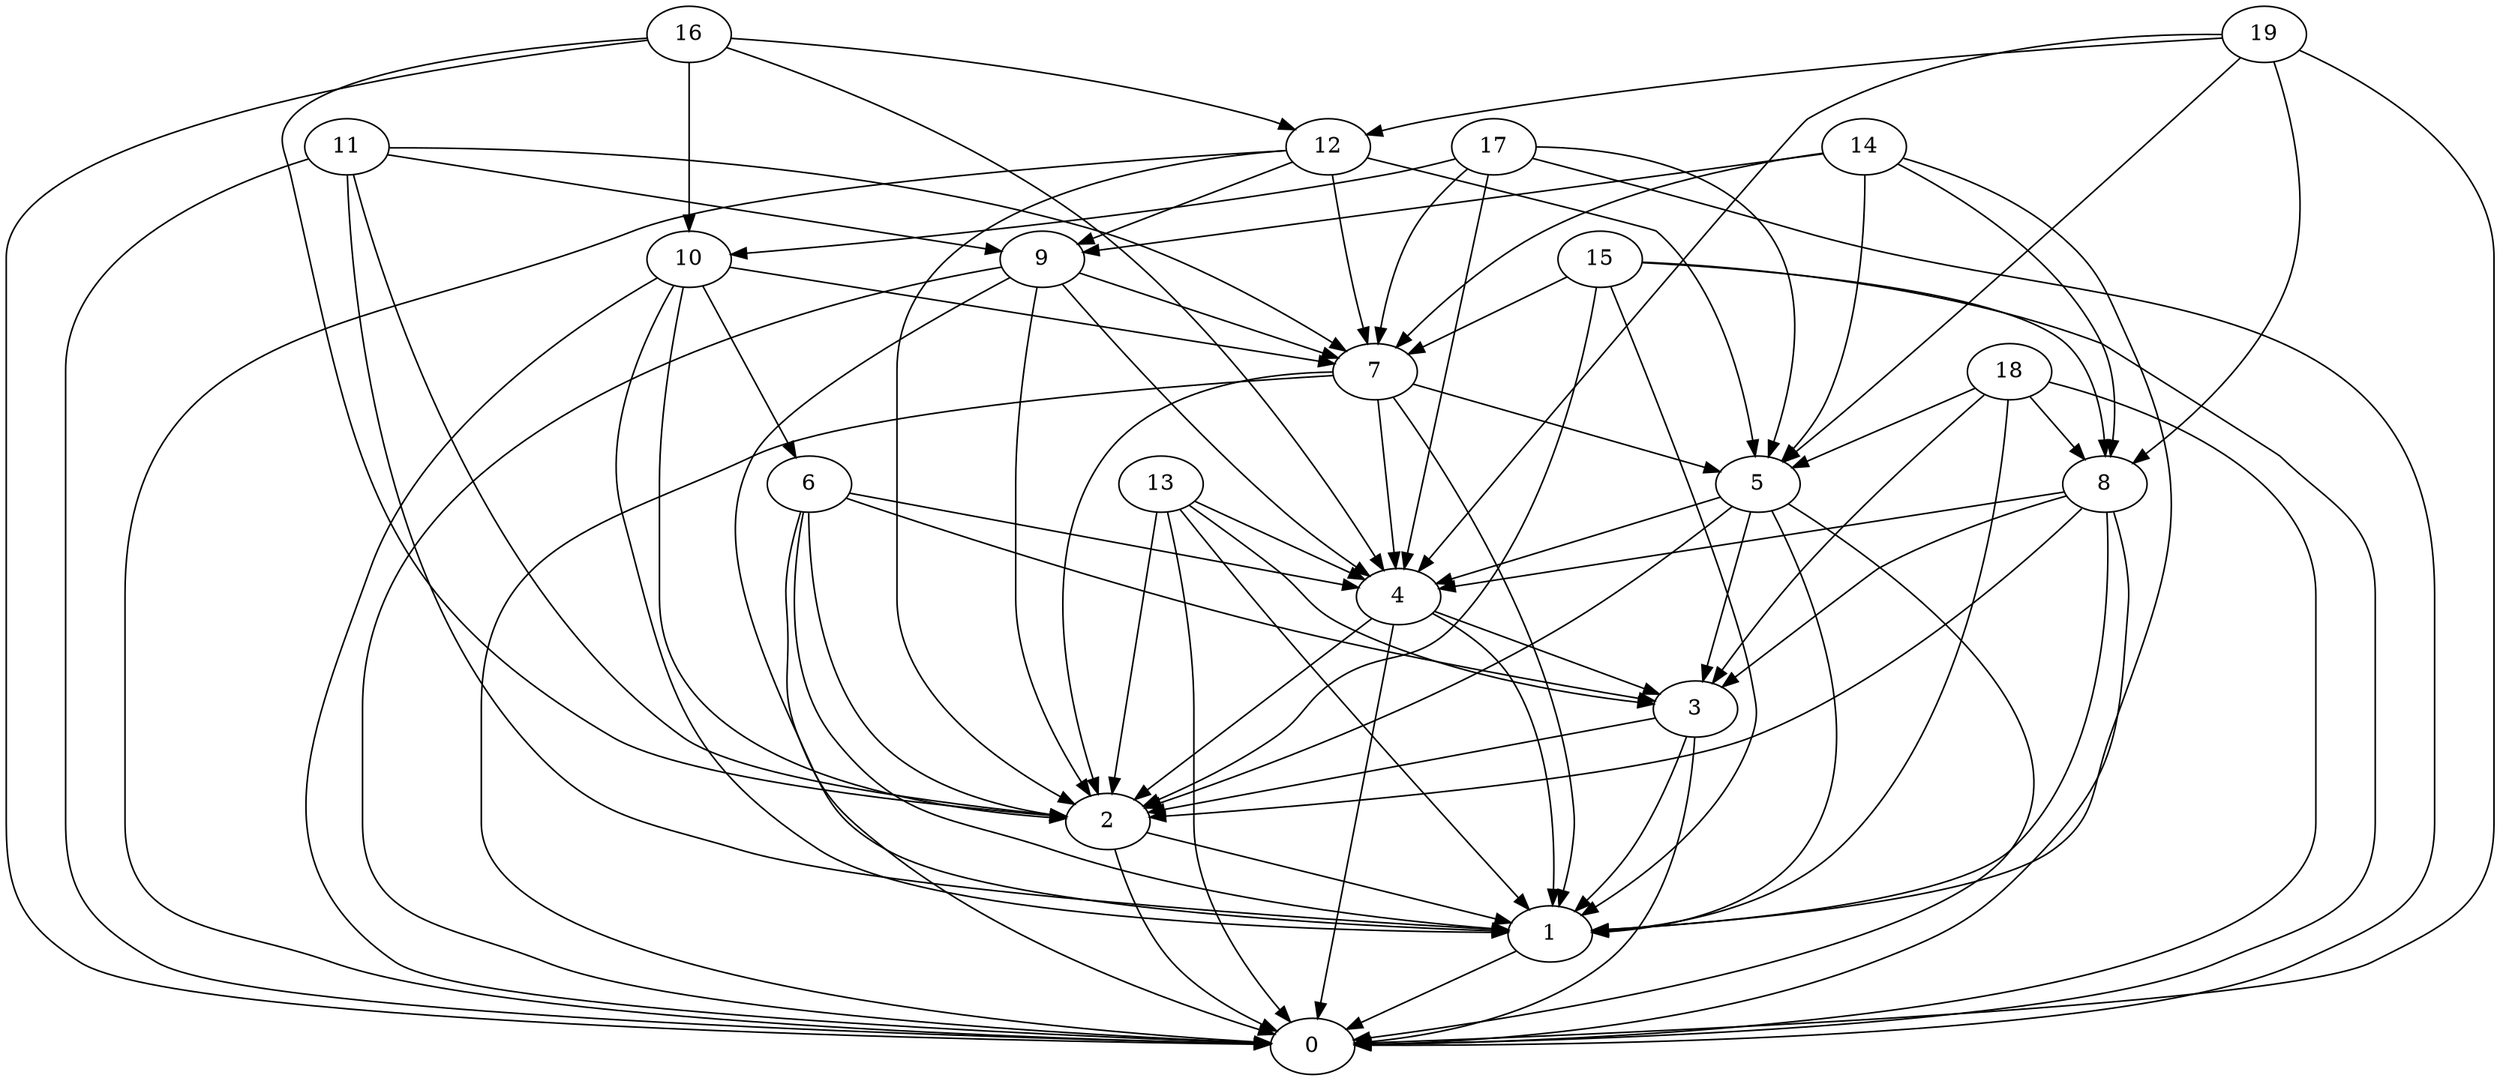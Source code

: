 /* Created by igraph 0.6.5 */
digraph {
  0;
  1;
  2;
  3;
  4;
  5;
  6;
  7;
  8;
  9;
  10;
  11;
  12;
  13;
  14;
  15;
  16;
  17;
  18;
  19;

  1 -> 0;
  2 -> 0;
  2 -> 1;
  3 -> 0;
  3 -> 1;
  3 -> 2;
  4 -> 0;
  4 -> 1;
  4 -> 2;
  4 -> 3;
  5 -> 0;
  5 -> 1;
  5 -> 2;
  5 -> 3;
  5 -> 4;
  6 -> 3;
  6 -> 2;
  6 -> 1;
  6 -> 0;
  6 -> 4;
  7 -> 1;
  7 -> 0;
  7 -> 2;
  7 -> 5;
  7 -> 4;
  8 -> 1;
  8 -> 4;
  8 -> 2;
  8 -> 3;
  8 -> 0;
  9 -> 1;
  9 -> 2;
  9 -> 4;
  9 -> 7;
  9 -> 0;
  10 -> 7;
  10 -> 0;
  10 -> 2;
  10 -> 1;
  10 -> 6;
  11 -> 9;
  11 -> 7;
  11 -> 0;
  11 -> 1;
  11 -> 2;
  12 -> 9;
  12 -> 7;
  12 -> 5;
  12 -> 2;
  12 -> 0;
  13 -> 0;
  13 -> 3;
  13 -> 1;
  13 -> 4;
  13 -> 2;
  14 -> 9;
  14 -> 7;
  14 -> 5;
  14 -> 1;
  14 -> 8;
  15 -> 2;
  15 -> 7;
  15 -> 8;
  15 -> 0;
  15 -> 1;
  16 -> 12;
  16 -> 10;
  16 -> 0;
  16 -> 4;
  16 -> 2;
  17 -> 10;
  17 -> 5;
  17 -> 4;
  17 -> 0;
  17 -> 7;
  18 -> 0;
  18 -> 8;
  18 -> 5;
  18 -> 3;
  18 -> 1;
  19 -> 12;
  19 -> 5;
  19 -> 4;
  19 -> 8;
  19 -> 0;
}
